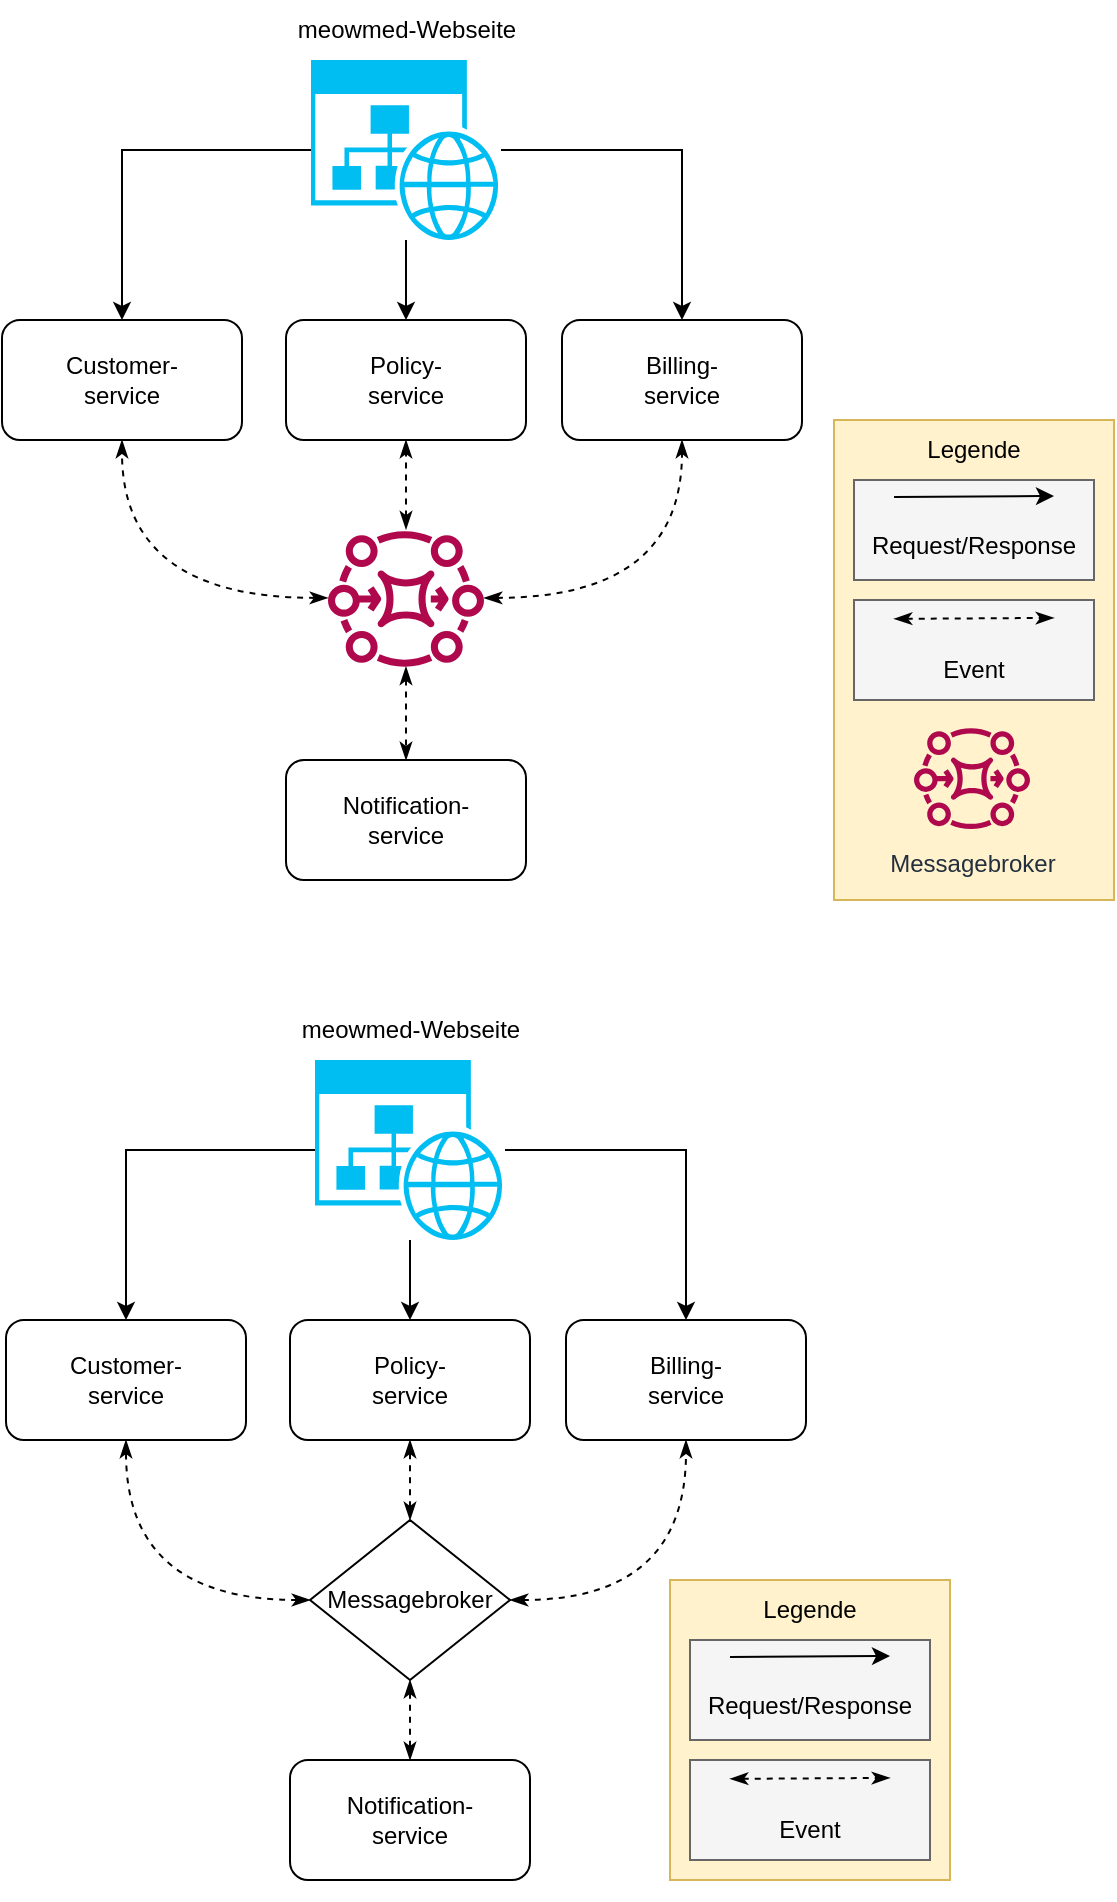 <mxfile version="21.2.8" type="device">
  <diagram name="Seite-1" id="ANoe1DA38lMcDxsAVN-I">
    <mxGraphModel dx="955" dy="1699" grid="1" gridSize="10" guides="1" tooltips="1" connect="1" arrows="1" fold="1" page="1" pageScale="1" pageWidth="827" pageHeight="1169" math="0" shadow="0">
      <root>
        <mxCell id="0" />
        <mxCell id="1" parent="0" />
        <mxCell id="jleiHi0Jw0vmjFWVtKDW-11" value="Notification-&lt;br&gt;service" style="rounded=1;whiteSpace=wrap;html=1;" vertex="1" parent="1">
          <mxGeometry x="222" y="360" width="120" height="60" as="geometry" />
        </mxCell>
        <mxCell id="jleiHi0Jw0vmjFWVtKDW-36" value="Customer-&lt;br&gt;service" style="rounded=1;whiteSpace=wrap;html=1;" vertex="1" parent="1">
          <mxGeometry x="80" y="140" width="120" height="60" as="geometry" />
        </mxCell>
        <mxCell id="jleiHi0Jw0vmjFWVtKDW-37" value="Billing-&lt;br&gt;service" style="rounded=1;whiteSpace=wrap;html=1;" vertex="1" parent="1">
          <mxGeometry x="360" y="140" width="120" height="60" as="geometry" />
        </mxCell>
        <mxCell id="jleiHi0Jw0vmjFWVtKDW-40" value="Policy-&lt;br&gt;service" style="rounded=1;whiteSpace=wrap;html=1;" vertex="1" parent="1">
          <mxGeometry x="222" y="140" width="120" height="60" as="geometry" />
        </mxCell>
        <mxCell id="jleiHi0Jw0vmjFWVtKDW-41" style="edgeStyle=orthogonalEdgeStyle;rounded=0;orthogonalLoop=1;jettySize=auto;html=1;" edge="1" parent="1" source="jleiHi0Jw0vmjFWVtKDW-44" target="jleiHi0Jw0vmjFWVtKDW-37">
          <mxGeometry relative="1" as="geometry" />
        </mxCell>
        <mxCell id="jleiHi0Jw0vmjFWVtKDW-42" style="edgeStyle=orthogonalEdgeStyle;rounded=0;orthogonalLoop=1;jettySize=auto;html=1;" edge="1" parent="1" source="jleiHi0Jw0vmjFWVtKDW-44" target="jleiHi0Jw0vmjFWVtKDW-40">
          <mxGeometry relative="1" as="geometry" />
        </mxCell>
        <mxCell id="jleiHi0Jw0vmjFWVtKDW-43" style="edgeStyle=orthogonalEdgeStyle;rounded=0;orthogonalLoop=1;jettySize=auto;html=1;" edge="1" parent="1" source="jleiHi0Jw0vmjFWVtKDW-44" target="jleiHi0Jw0vmjFWVtKDW-36">
          <mxGeometry relative="1" as="geometry" />
        </mxCell>
        <mxCell id="jleiHi0Jw0vmjFWVtKDW-44" value="" style="verticalLabelPosition=bottom;html=1;verticalAlign=top;align=center;strokeColor=none;fillColor=#00BEF2;shape=mxgraph.azure.website_generic;pointerEvents=1;" vertex="1" parent="1">
          <mxGeometry x="234.5" y="10" width="95" height="90" as="geometry" />
        </mxCell>
        <mxCell id="jleiHi0Jw0vmjFWVtKDW-45" value="meowmed-Webseite" style="text;html=1;align=center;verticalAlign=middle;resizable=0;points=[];autosize=1;strokeColor=none;fillColor=none;" vertex="1" parent="1">
          <mxGeometry x="217" y="-20" width="130" height="30" as="geometry" />
        </mxCell>
        <mxCell id="jleiHi0Jw0vmjFWVtKDW-47" value="" style="edgeStyle=orthogonalEdgeStyle;rounded=0;orthogonalLoop=1;jettySize=auto;html=1;dashed=1;endArrow=classicThin;endFill=1;curved=1;startArrow=classicThin;startFill=1;" edge="1" parent="1" source="jleiHi0Jw0vmjFWVtKDW-46" target="jleiHi0Jw0vmjFWVtKDW-37">
          <mxGeometry relative="1" as="geometry" />
        </mxCell>
        <mxCell id="jleiHi0Jw0vmjFWVtKDW-48" value="" style="edgeStyle=orthogonalEdgeStyle;rounded=0;orthogonalLoop=1;jettySize=auto;html=1;dashed=1;endArrow=classicThin;endFill=1;curved=1;startArrow=classicThin;startFill=1;" edge="1" parent="1" source="jleiHi0Jw0vmjFWVtKDW-46" target="jleiHi0Jw0vmjFWVtKDW-36">
          <mxGeometry relative="1" as="geometry" />
        </mxCell>
        <mxCell id="jleiHi0Jw0vmjFWVtKDW-49" value="" style="edgeStyle=orthogonalEdgeStyle;rounded=0;orthogonalLoop=1;jettySize=auto;html=1;dashed=1;endArrow=classicThin;endFill=1;startArrow=classicThin;startFill=1;" edge="1" parent="1" source="jleiHi0Jw0vmjFWVtKDW-46" target="jleiHi0Jw0vmjFWVtKDW-40">
          <mxGeometry relative="1" as="geometry" />
        </mxCell>
        <mxCell id="jleiHi0Jw0vmjFWVtKDW-50" value="" style="edgeStyle=orthogonalEdgeStyle;rounded=0;orthogonalLoop=1;jettySize=auto;html=1;dashed=1;endArrow=classicThin;endFill=1;startArrow=classicThin;startFill=1;" edge="1" parent="1" source="jleiHi0Jw0vmjFWVtKDW-46" target="jleiHi0Jw0vmjFWVtKDW-11">
          <mxGeometry relative="1" as="geometry" />
        </mxCell>
        <mxCell id="jleiHi0Jw0vmjFWVtKDW-46" value="" style="sketch=0;outlineConnect=0;fontColor=#232F3E;gradientColor=none;fillColor=#B0084D;strokeColor=none;dashed=0;verticalLabelPosition=bottom;verticalAlign=top;align=center;html=1;fontSize=12;fontStyle=0;aspect=fixed;pointerEvents=1;shape=mxgraph.aws4.mq_broker;" vertex="1" parent="1">
          <mxGeometry x="243" y="240" width="78" height="78" as="geometry" />
        </mxCell>
        <mxCell id="jleiHi0Jw0vmjFWVtKDW-66" value="" style="group" vertex="1" connectable="0" parent="1">
          <mxGeometry x="496" y="190" width="140" height="240" as="geometry" />
        </mxCell>
        <mxCell id="jleiHi0Jw0vmjFWVtKDW-63" value="" style="rounded=0;whiteSpace=wrap;html=1;fillColor=#fff2cc;strokeColor=#d6b656;" vertex="1" parent="jleiHi0Jw0vmjFWVtKDW-66">
          <mxGeometry width="140" height="240" as="geometry" />
        </mxCell>
        <mxCell id="jleiHi0Jw0vmjFWVtKDW-60" value="" style="group" vertex="1" connectable="0" parent="jleiHi0Jw0vmjFWVtKDW-66">
          <mxGeometry x="10" y="90" width="130" height="70" as="geometry" />
        </mxCell>
        <mxCell id="jleiHi0Jw0vmjFWVtKDW-59" value="" style="rounded=0;whiteSpace=wrap;html=1;fillColor=#f5f5f5;fontColor=#333333;strokeColor=#666666;" vertex="1" parent="jleiHi0Jw0vmjFWVtKDW-60">
          <mxGeometry width="120" height="50" as="geometry" />
        </mxCell>
        <mxCell id="jleiHi0Jw0vmjFWVtKDW-54" value="" style="endArrow=classicThin;html=1;rounded=0;endFill=1;dashed=1;startArrow=classicThin;startFill=1;" edge="1" parent="jleiHi0Jw0vmjFWVtKDW-60">
          <mxGeometry width="50" height="50" relative="1" as="geometry">
            <mxPoint x="20" y="9.42" as="sourcePoint" />
            <mxPoint x="100" y="8.95" as="targetPoint" />
          </mxGeometry>
        </mxCell>
        <mxCell id="jleiHi0Jw0vmjFWVtKDW-56" value="Event" style="text;html=1;strokeColor=none;fillColor=none;align=center;verticalAlign=middle;whiteSpace=wrap;rounded=0;" vertex="1" parent="jleiHi0Jw0vmjFWVtKDW-60">
          <mxGeometry x="30" y="20" width="60" height="30" as="geometry" />
        </mxCell>
        <mxCell id="jleiHi0Jw0vmjFWVtKDW-61" value="" style="group" vertex="1" connectable="0" parent="jleiHi0Jw0vmjFWVtKDW-66">
          <mxGeometry x="10" y="30" width="130" height="50" as="geometry" />
        </mxCell>
        <mxCell id="jleiHi0Jw0vmjFWVtKDW-58" value="" style="rounded=0;whiteSpace=wrap;html=1;fillColor=#f5f5f5;fontColor=#333333;strokeColor=#666666;" vertex="1" parent="jleiHi0Jw0vmjFWVtKDW-61">
          <mxGeometry width="120" height="50" as="geometry" />
        </mxCell>
        <mxCell id="jleiHi0Jw0vmjFWVtKDW-53" value="" style="endArrow=classic;html=1;rounded=0;" edge="1" parent="jleiHi0Jw0vmjFWVtKDW-61">
          <mxGeometry width="50" height="50" relative="1" as="geometry">
            <mxPoint x="20" y="8.47" as="sourcePoint" />
            <mxPoint x="100" y="8" as="targetPoint" />
          </mxGeometry>
        </mxCell>
        <mxCell id="jleiHi0Jw0vmjFWVtKDW-55" value="Request/Response" style="text;html=1;strokeColor=none;fillColor=none;align=center;verticalAlign=middle;whiteSpace=wrap;rounded=0;" vertex="1" parent="jleiHi0Jw0vmjFWVtKDW-61">
          <mxGeometry x="30" y="18" width="60" height="30" as="geometry" />
        </mxCell>
        <mxCell id="jleiHi0Jw0vmjFWVtKDW-62" value="Legende" style="text;html=1;strokeColor=none;fillColor=none;align=center;verticalAlign=middle;whiteSpace=wrap;rounded=0;" vertex="1" parent="jleiHi0Jw0vmjFWVtKDW-66">
          <mxGeometry x="40" width="60" height="30" as="geometry" />
        </mxCell>
        <mxCell id="jleiHi0Jw0vmjFWVtKDW-65" value="Messagebroker" style="sketch=0;outlineConnect=0;fontColor=#232F3E;gradientColor=none;fillColor=#B0084D;strokeColor=none;dashed=0;verticalLabelPosition=bottom;verticalAlign=top;align=center;html=1;fontSize=12;fontStyle=0;aspect=fixed;pointerEvents=1;shape=mxgraph.aws4.mq_broker;" vertex="1" parent="jleiHi0Jw0vmjFWVtKDW-66">
          <mxGeometry x="40" y="150" width="58" height="58" as="geometry" />
        </mxCell>
        <mxCell id="jleiHi0Jw0vmjFWVtKDW-67" value="Messagebroker" style="rhombus;whiteSpace=wrap;html=1;" vertex="1" parent="1">
          <mxGeometry x="234" y="740" width="100" height="80" as="geometry" />
        </mxCell>
        <mxCell id="jleiHi0Jw0vmjFWVtKDW-82" value="Notification-&lt;br&gt;service" style="rounded=1;whiteSpace=wrap;html=1;" vertex="1" parent="1">
          <mxGeometry x="224" y="860" width="120" height="60" as="geometry" />
        </mxCell>
        <mxCell id="jleiHi0Jw0vmjFWVtKDW-83" value="Customer-&lt;br&gt;service" style="rounded=1;whiteSpace=wrap;html=1;" vertex="1" parent="1">
          <mxGeometry x="82" y="640" width="120" height="60" as="geometry" />
        </mxCell>
        <mxCell id="jleiHi0Jw0vmjFWVtKDW-84" value="Billing-&lt;br&gt;service" style="rounded=1;whiteSpace=wrap;html=1;" vertex="1" parent="1">
          <mxGeometry x="362" y="640" width="120" height="60" as="geometry" />
        </mxCell>
        <mxCell id="jleiHi0Jw0vmjFWVtKDW-85" value="Policy-&lt;br&gt;service" style="rounded=1;whiteSpace=wrap;html=1;" vertex="1" parent="1">
          <mxGeometry x="224" y="640" width="120" height="60" as="geometry" />
        </mxCell>
        <mxCell id="jleiHi0Jw0vmjFWVtKDW-86" style="edgeStyle=orthogonalEdgeStyle;rounded=0;orthogonalLoop=1;jettySize=auto;html=1;" edge="1" parent="1" source="jleiHi0Jw0vmjFWVtKDW-89" target="jleiHi0Jw0vmjFWVtKDW-84">
          <mxGeometry relative="1" as="geometry" />
        </mxCell>
        <mxCell id="jleiHi0Jw0vmjFWVtKDW-87" style="edgeStyle=orthogonalEdgeStyle;rounded=0;orthogonalLoop=1;jettySize=auto;html=1;" edge="1" parent="1" source="jleiHi0Jw0vmjFWVtKDW-89" target="jleiHi0Jw0vmjFWVtKDW-85">
          <mxGeometry relative="1" as="geometry" />
        </mxCell>
        <mxCell id="jleiHi0Jw0vmjFWVtKDW-88" style="edgeStyle=orthogonalEdgeStyle;rounded=0;orthogonalLoop=1;jettySize=auto;html=1;" edge="1" parent="1" source="jleiHi0Jw0vmjFWVtKDW-89" target="jleiHi0Jw0vmjFWVtKDW-83">
          <mxGeometry relative="1" as="geometry" />
        </mxCell>
        <mxCell id="jleiHi0Jw0vmjFWVtKDW-89" value="" style="verticalLabelPosition=bottom;html=1;verticalAlign=top;align=center;strokeColor=none;fillColor=#00BEF2;shape=mxgraph.azure.website_generic;pointerEvents=1;" vertex="1" parent="1">
          <mxGeometry x="236.5" y="510" width="95" height="90" as="geometry" />
        </mxCell>
        <mxCell id="jleiHi0Jw0vmjFWVtKDW-90" value="meowmed-Webseite" style="text;html=1;align=center;verticalAlign=middle;resizable=0;points=[];autosize=1;strokeColor=none;fillColor=none;" vertex="1" parent="1">
          <mxGeometry x="219" y="480" width="130" height="30" as="geometry" />
        </mxCell>
        <mxCell id="jleiHi0Jw0vmjFWVtKDW-91" value="" style="edgeStyle=orthogonalEdgeStyle;rounded=0;orthogonalLoop=1;jettySize=auto;html=1;dashed=1;endArrow=classicThin;endFill=1;curved=1;startArrow=classicThin;startFill=1;exitX=1;exitY=0.5;exitDx=0;exitDy=0;" edge="1" parent="1" source="jleiHi0Jw0vmjFWVtKDW-67" target="jleiHi0Jw0vmjFWVtKDW-84">
          <mxGeometry relative="1" as="geometry">
            <mxPoint x="420" y="810" as="sourcePoint" />
          </mxGeometry>
        </mxCell>
        <mxCell id="jleiHi0Jw0vmjFWVtKDW-92" value="" style="edgeStyle=orthogonalEdgeStyle;rounded=0;orthogonalLoop=1;jettySize=auto;html=1;dashed=1;endArrow=classicThin;endFill=1;curved=1;startArrow=classicThin;startFill=1;exitX=0;exitY=0.5;exitDx=0;exitDy=0;" edge="1" parent="1" source="jleiHi0Jw0vmjFWVtKDW-67" target="jleiHi0Jw0vmjFWVtKDW-83">
          <mxGeometry relative="1" as="geometry">
            <mxPoint x="210" y="790" as="sourcePoint" />
          </mxGeometry>
        </mxCell>
        <mxCell id="jleiHi0Jw0vmjFWVtKDW-93" value="" style="edgeStyle=orthogonalEdgeStyle;rounded=0;orthogonalLoop=1;jettySize=auto;html=1;dashed=1;endArrow=classicThin;endFill=1;startArrow=classicThin;startFill=1;" edge="1" parent="1" source="jleiHi0Jw0vmjFWVtKDW-67" target="jleiHi0Jw0vmjFWVtKDW-85">
          <mxGeometry relative="1" as="geometry">
            <mxPoint x="284" y="744.625" as="sourcePoint" />
          </mxGeometry>
        </mxCell>
        <mxCell id="jleiHi0Jw0vmjFWVtKDW-94" value="" style="edgeStyle=orthogonalEdgeStyle;rounded=0;orthogonalLoop=1;jettySize=auto;html=1;dashed=1;endArrow=classicThin;endFill=1;startArrow=classicThin;startFill=1;exitX=0.5;exitY=1;exitDx=0;exitDy=0;" edge="1" parent="1" source="jleiHi0Jw0vmjFWVtKDW-67" target="jleiHi0Jw0vmjFWVtKDW-82">
          <mxGeometry relative="1" as="geometry">
            <mxPoint x="284" y="813.375" as="sourcePoint" />
          </mxGeometry>
        </mxCell>
        <mxCell id="jleiHi0Jw0vmjFWVtKDW-108" value="" style="group" vertex="1" connectable="0" parent="1">
          <mxGeometry x="414" y="770" width="140" height="160" as="geometry" />
        </mxCell>
        <mxCell id="jleiHi0Jw0vmjFWVtKDW-97" value="" style="rounded=0;whiteSpace=wrap;html=1;fillColor=#fff2cc;strokeColor=#d6b656;" vertex="1" parent="jleiHi0Jw0vmjFWVtKDW-108">
          <mxGeometry width="140" height="150" as="geometry" />
        </mxCell>
        <mxCell id="jleiHi0Jw0vmjFWVtKDW-98" value="" style="group" vertex="1" connectable="0" parent="jleiHi0Jw0vmjFWVtKDW-108">
          <mxGeometry x="10" y="90" width="130" height="70" as="geometry" />
        </mxCell>
        <mxCell id="jleiHi0Jw0vmjFWVtKDW-99" value="" style="rounded=0;whiteSpace=wrap;html=1;fillColor=#f5f5f5;fontColor=#333333;strokeColor=#666666;" vertex="1" parent="jleiHi0Jw0vmjFWVtKDW-98">
          <mxGeometry width="120" height="50" as="geometry" />
        </mxCell>
        <mxCell id="jleiHi0Jw0vmjFWVtKDW-100" value="" style="endArrow=classicThin;html=1;rounded=0;endFill=1;dashed=1;startArrow=classicThin;startFill=1;" edge="1" parent="jleiHi0Jw0vmjFWVtKDW-98">
          <mxGeometry width="50" height="50" relative="1" as="geometry">
            <mxPoint x="20" y="9.42" as="sourcePoint" />
            <mxPoint x="100" y="8.95" as="targetPoint" />
          </mxGeometry>
        </mxCell>
        <mxCell id="jleiHi0Jw0vmjFWVtKDW-101" value="Event" style="text;html=1;strokeColor=none;fillColor=none;align=center;verticalAlign=middle;whiteSpace=wrap;rounded=0;" vertex="1" parent="jleiHi0Jw0vmjFWVtKDW-98">
          <mxGeometry x="30" y="20" width="60" height="30" as="geometry" />
        </mxCell>
        <mxCell id="jleiHi0Jw0vmjFWVtKDW-102" value="" style="group" vertex="1" connectable="0" parent="jleiHi0Jw0vmjFWVtKDW-108">
          <mxGeometry x="10" y="30" width="130" height="50" as="geometry" />
        </mxCell>
        <mxCell id="jleiHi0Jw0vmjFWVtKDW-103" value="" style="rounded=0;whiteSpace=wrap;html=1;fillColor=#f5f5f5;fontColor=#333333;strokeColor=#666666;" vertex="1" parent="jleiHi0Jw0vmjFWVtKDW-102">
          <mxGeometry width="120" height="50" as="geometry" />
        </mxCell>
        <mxCell id="jleiHi0Jw0vmjFWVtKDW-104" value="" style="endArrow=classic;html=1;rounded=0;" edge="1" parent="jleiHi0Jw0vmjFWVtKDW-102">
          <mxGeometry width="50" height="50" relative="1" as="geometry">
            <mxPoint x="20" y="8.47" as="sourcePoint" />
            <mxPoint x="100" y="8" as="targetPoint" />
          </mxGeometry>
        </mxCell>
        <mxCell id="jleiHi0Jw0vmjFWVtKDW-105" value="Request/Response" style="text;html=1;strokeColor=none;fillColor=none;align=center;verticalAlign=middle;whiteSpace=wrap;rounded=0;" vertex="1" parent="jleiHi0Jw0vmjFWVtKDW-102">
          <mxGeometry x="30" y="18" width="60" height="30" as="geometry" />
        </mxCell>
        <mxCell id="jleiHi0Jw0vmjFWVtKDW-106" value="Legende" style="text;html=1;strokeColor=none;fillColor=none;align=center;verticalAlign=middle;whiteSpace=wrap;rounded=0;" vertex="1" parent="jleiHi0Jw0vmjFWVtKDW-108">
          <mxGeometry x="40" width="60" height="30" as="geometry" />
        </mxCell>
      </root>
    </mxGraphModel>
  </diagram>
</mxfile>
